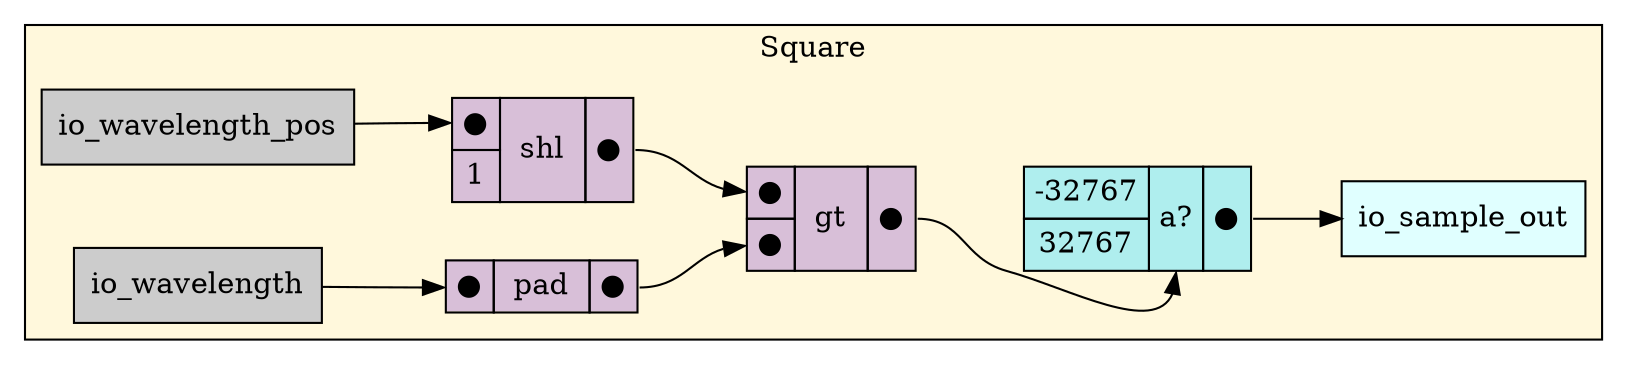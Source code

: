 digraph Square {
stylesheet = "styles.css"
rankdir="LR" 

subgraph cluster_Square {
  label="Square"
  URL=""
  bgcolor="#FFF8DC"
  cluster_Square_io_wavelength [shape = "rectangle" style="filled" fillcolor="#CCCCCC" label="io_wavelength" rank="0"]
     
cluster_Square_io_wavelength_pos [shape = "rectangle" style="filled" fillcolor="#CCCCCC" label="io_wavelength_pos" rank="0"]
     
cluster_Square_io_sample_out [shape = "rectangle" style="filled" fillcolor="#E0FFFF" label="io_sample_out" rank="1000"]
     

mux_4578551 [shape = "plaintext" label=<
<TABLE BORDER="0" CELLBORDER="1" CELLSPACING="0" CELLPADDING="4" BGCOLOR="#AFEEEE">
  <TR>
    <TD PORT="in1">-32767</TD>
    <TD ROWSPAN="2" PORT="select">a?</TD>
    <TD ROWSPAN="2" PORT="out">&#x25cf;</TD>
  </TR>
  <TR>
    <TD PORT="in2">32767</TD>
  </TR>
</TABLE>>];
       

op_gt_139 [shape = "plaintext" label=<
<TABLE BORDER="0" CELLBORDER="1" CELLSPACING="0" CELLPADDING="4" BGCOLOR="#D8BFD8">
  <TR>
    <TD PORT="in1">&#x25cf;</TD>
    <TD ROWSPAN="2" > gt </TD>
    <TD ROWSPAN="2" PORT="out">&#x25cf;</TD>
  </TR>
  <TR>
    <TD PORT="in2">&#x25cf;</TD>
  </TR>
</TABLE>>];
       

op_shl_140 [shape = "plaintext" label=<
<TABLE BORDER="0" CELLBORDER="1" CELLSPACING="0" CELLPADDING="4" BGCOLOR="#D8BFD8">
  <TR>
    <TD PORT="in1">&#x25cf;</TD>
    <TD ROWSPAN="2" > shl </TD>
    <TD ROWSPAN="2" PORT="out">&#x25cf;</TD>
  </TR>
  <TR>
    <TD>1</TD>
  </TR>
</TABLE>>];
       

op_pad_141 [shape = "plaintext" label=<
<TABLE BORDER="0" CELLBORDER="1" CELLSPACING="0" CELLPADDING="4" BGCOLOR="#D8BFD8">
  <TR>
    <TD PORT="in1">&#x25cf;</TD>
    <TD > pad </TD>
    <TD PORT="out">&#x25cf;</TD>
  </TR>
</TABLE>>];
       

  op_shl_140:out -> op_gt_139:in1
  cluster_Square_io_wavelength_pos -> op_shl_140:in1
  op_gt_139:out -> mux_4578551:select
  mux_4578551:out -> cluster_Square_io_sample_out
  cluster_Square_io_wavelength -> op_pad_141:in1
  op_pad_141:out -> op_gt_139:in2
  
  
}
     
}
